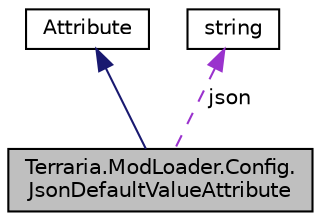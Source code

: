 digraph "Terraria.ModLoader.Config.JsonDefaultValueAttribute"
{
 // LATEX_PDF_SIZE
  edge [fontname="Helvetica",fontsize="10",labelfontname="Helvetica",labelfontsize="10"];
  node [fontname="Helvetica",fontsize="10",shape=record];
  Node1 [label="Terraria.ModLoader.Config.\lJsonDefaultValueAttribute",height=0.2,width=0.4,color="black", fillcolor="grey75", style="filled", fontcolor="black",tooltip="Similar to DefaultValueAttribute but for reference types. It uses a json string that will be used pop..."];
  Node2 -> Node1 [dir="back",color="midnightblue",fontsize="10",style="solid",fontname="Helvetica"];
  Node2 [label="Attribute",height=0.2,width=0.4,color="black", fillcolor="white", style="filled",URL="$class_attribute.html",tooltip=" "];
  Node3 -> Node1 [dir="back",color="darkorchid3",fontsize="10",style="dashed",label=" json" ,fontname="Helvetica"];
  Node3 [label="string",height=0.2,width=0.4,color="black", fillcolor="white", style="filled",tooltip=" "];
}
